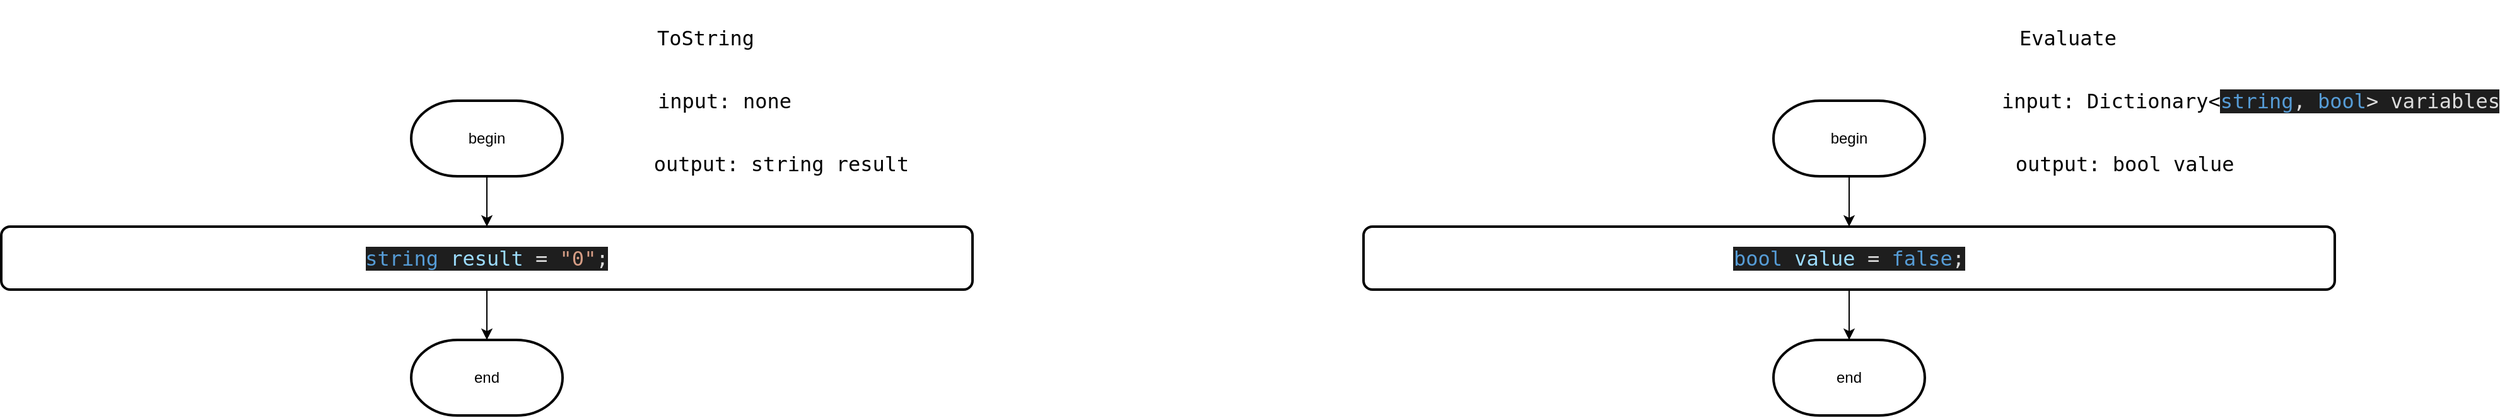 <mxfile version="26.2.10">
  <diagram name="Page-1" id="LW8Bj71417fuvi9IFJKC">
    <mxGraphModel dx="3283" dy="2398" grid="1" gridSize="10" guides="1" tooltips="1" connect="1" arrows="1" fold="1" page="1" pageScale="1" pageWidth="850" pageHeight="1100" math="0" shadow="0">
      <root>
        <mxCell id="0" />
        <mxCell id="1" parent="0" />
        <mxCell id="2b2LdWWxctpQhDpjdOZc-11" value="&lt;pre style=&quot;font-family: &amp;quot;JetBrains Mono&amp;quot;, monospace; font-size: 12pt;&quot;&gt;Evaluate&lt;/pre&gt;" style="text;html=1;align=center;verticalAlign=middle;resizable=0;points=[];autosize=1;strokeColor=none;fillColor=none;" vertex="1" parent="1">
          <mxGeometry x="952.5" y="-250" width="90" height="60" as="geometry" />
        </mxCell>
        <mxCell id="2b2LdWWxctpQhDpjdOZc-12" style="edgeStyle=orthogonalEdgeStyle;rounded=0;orthogonalLoop=1;jettySize=auto;html=1;exitX=0.5;exitY=1;exitDx=0;exitDy=0;exitPerimeter=0;entryX=0.5;entryY=0;entryDx=0;entryDy=0;" edge="1" parent="1" source="2b2LdWWxctpQhDpjdOZc-13" target="2b2LdWWxctpQhDpjdOZc-14">
          <mxGeometry relative="1" as="geometry" />
        </mxCell>
        <mxCell id="2b2LdWWxctpQhDpjdOZc-13" value="begin" style="strokeWidth=2;html=1;shape=mxgraph.flowchart.terminator;whiteSpace=wrap;" vertex="1" parent="1">
          <mxGeometry x="765" y="-170" width="120" height="60" as="geometry" />
        </mxCell>
        <mxCell id="2b2LdWWxctpQhDpjdOZc-14" value="&lt;div style=&quot;background-color: rgb(30, 30, 30); color: rgb(220, 220, 220);&quot;&gt;&lt;pre style=&quot;font-family:&#39;JetBrains Mono&#39;,monospace;font-size:12.0pt;&quot;&gt;&lt;pre style=&quot;font-family:&#39;JetBrains Mono&#39;,monospace;font-size:12.0pt;&quot;&gt;&lt;pre style=&quot;font-family:&#39;JetBrains Mono&#39;,monospace;font-size:12.0pt;&quot;&gt;&lt;pre style=&quot;font-family:&#39;JetBrains Mono&#39;,monospace;font-size:12.0pt;&quot;&gt;&lt;div&gt;&lt;pre style=&quot;font-family:&#39;JetBrains Mono&#39;,monospace;font-size:12.0pt;&quot;&gt;&lt;span style=&quot;color:#569cd6;&quot;&gt;bool &lt;/span&gt;&lt;span style=&quot;color:#9cdcfe;&quot;&gt;value &lt;/span&gt;= &lt;span style=&quot;color:#569cd6;&quot;&gt;false&lt;/span&gt;;&lt;/pre&gt;&lt;/div&gt;&lt;/pre&gt;&lt;/pre&gt;&lt;/pre&gt;&lt;/pre&gt;&lt;/div&gt;" style="rounded=1;whiteSpace=wrap;html=1;absoluteArcSize=1;arcSize=14;strokeWidth=2;" vertex="1" parent="1">
          <mxGeometry x="440" y="-70" width="770" height="50" as="geometry" />
        </mxCell>
        <mxCell id="2b2LdWWxctpQhDpjdOZc-15" value="&lt;pre style=&quot;font-family: &amp;quot;JetBrains Mono&amp;quot;, monospace; font-size: 12pt;&quot;&gt;input: Dictionary&amp;lt;&lt;span style=&quot;font-size: 12pt; background-color: rgb(30, 30, 30); white-space-collapse: collapse; color: rgb(86, 156, 214);&quot;&gt;string&lt;/span&gt;&lt;span style=&quot;font-size: 12pt; background-color: rgb(30, 30, 30); color: rgb(220, 220, 220); white-space-collapse: collapse;&quot;&gt;, &lt;/span&gt;&lt;span style=&quot;font-size: 12pt; background-color: rgb(30, 30, 30); white-space-collapse: collapse; color: rgb(86, 156, 214);&quot;&gt;bool&lt;/span&gt;&lt;span style=&quot;font-size: 12pt; background-color: rgb(30, 30, 30); color: rgb(220, 220, 220); white-space-collapse: collapse;&quot;&gt;&amp;gt; variables&lt;/span&gt;&lt;/pre&gt;" style="text;html=1;align=center;verticalAlign=middle;resizable=0;points=[];autosize=1;strokeColor=none;fillColor=none;" vertex="1" parent="1">
          <mxGeometry x="952.5" y="-200" width="380" height="60" as="geometry" />
        </mxCell>
        <mxCell id="2b2LdWWxctpQhDpjdOZc-16" value="&lt;pre style=&quot;font-family: &amp;quot;JetBrains Mono&amp;quot;, monospace; font-size: 12pt;&quot;&gt;output: bool value&lt;/pre&gt;" style="text;html=1;align=center;verticalAlign=middle;resizable=0;points=[];autosize=1;strokeColor=none;fillColor=none;" vertex="1" parent="1">
          <mxGeometry x="952.5" y="-150" width="180" height="60" as="geometry" />
        </mxCell>
        <mxCell id="2b2LdWWxctpQhDpjdOZc-17" value="end" style="strokeWidth=2;html=1;shape=mxgraph.flowchart.terminator;whiteSpace=wrap;" vertex="1" parent="1">
          <mxGeometry x="765" y="20" width="120" height="60" as="geometry" />
        </mxCell>
        <mxCell id="2b2LdWWxctpQhDpjdOZc-18" style="edgeStyle=orthogonalEdgeStyle;rounded=0;orthogonalLoop=1;jettySize=auto;html=1;exitX=0.5;exitY=1;exitDx=0;exitDy=0;entryX=0.5;entryY=0;entryDx=0;entryDy=0;entryPerimeter=0;" edge="1" parent="1" source="2b2LdWWxctpQhDpjdOZc-14" target="2b2LdWWxctpQhDpjdOZc-17">
          <mxGeometry relative="1" as="geometry" />
        </mxCell>
        <mxCell id="2b2LdWWxctpQhDpjdOZc-19" value="&lt;pre style=&quot;font-family: &amp;quot;JetBrains Mono&amp;quot;, monospace; font-size: 12pt;&quot;&gt;ToString&lt;/pre&gt;" style="text;html=1;align=center;verticalAlign=middle;resizable=0;points=[];autosize=1;strokeColor=none;fillColor=none;" vertex="1" parent="1">
          <mxGeometry x="-127.5" y="-250" width="90" height="60" as="geometry" />
        </mxCell>
        <mxCell id="2b2LdWWxctpQhDpjdOZc-20" style="edgeStyle=orthogonalEdgeStyle;rounded=0;orthogonalLoop=1;jettySize=auto;html=1;exitX=0.5;exitY=1;exitDx=0;exitDy=0;exitPerimeter=0;entryX=0.5;entryY=0;entryDx=0;entryDy=0;" edge="1" parent="1" source="2b2LdWWxctpQhDpjdOZc-21" target="2b2LdWWxctpQhDpjdOZc-22">
          <mxGeometry relative="1" as="geometry" />
        </mxCell>
        <mxCell id="2b2LdWWxctpQhDpjdOZc-21" value="begin" style="strokeWidth=2;html=1;shape=mxgraph.flowchart.terminator;whiteSpace=wrap;" vertex="1" parent="1">
          <mxGeometry x="-315" y="-170" width="120" height="60" as="geometry" />
        </mxCell>
        <mxCell id="2b2LdWWxctpQhDpjdOZc-22" value="&lt;div style=&quot;background-color: rgb(30, 30, 30); color: rgb(220, 220, 220);&quot;&gt;&lt;pre style=&quot;font-family:&#39;JetBrains Mono&#39;,monospace;font-size:12.0pt;&quot;&gt;&lt;pre style=&quot;font-family:&#39;JetBrains Mono&#39;,monospace;font-size:12.0pt;&quot;&gt;&lt;pre style=&quot;font-family:&#39;JetBrains Mono&#39;,monospace;font-size:12.0pt;&quot;&gt;&lt;pre style=&quot;font-family:&#39;JetBrains Mono&#39;,monospace;font-size:12.0pt;&quot;&gt;&lt;pre style=&quot;font-family:&#39;JetBrains Mono&#39;,monospace;font-size:12.0pt;&quot;&gt;&lt;div&gt;&lt;pre style=&quot;font-family:&#39;JetBrains Mono&#39;,monospace;font-size:12.0pt;&quot;&gt;&lt;span style=&quot;color:#569cd6;&quot;&gt;string &lt;/span&gt;&lt;span style=&quot;color:#9cdcfe;&quot;&gt;result &lt;/span&gt;= &lt;span style=&quot;color:#d69d85;&quot;&gt;&quot;0&quot;&lt;/span&gt;;&lt;/pre&gt;&lt;/div&gt;&lt;/pre&gt;&lt;/pre&gt;&lt;/pre&gt;&lt;/pre&gt;&lt;/pre&gt;&lt;/div&gt;" style="rounded=1;whiteSpace=wrap;html=1;absoluteArcSize=1;arcSize=14;strokeWidth=2;" vertex="1" parent="1">
          <mxGeometry x="-640" y="-70" width="770" height="50" as="geometry" />
        </mxCell>
        <mxCell id="2b2LdWWxctpQhDpjdOZc-23" value="&lt;pre style=&quot;font-family: &amp;quot;JetBrains Mono&amp;quot;, monospace; font-size: 12pt;&quot;&gt;input: none&lt;/pre&gt;" style="text;html=1;align=center;verticalAlign=middle;resizable=0;points=[];autosize=1;strokeColor=none;fillColor=none;" vertex="1" parent="1">
          <mxGeometry x="-127.5" y="-200" width="120" height="60" as="geometry" />
        </mxCell>
        <mxCell id="2b2LdWWxctpQhDpjdOZc-24" value="&lt;pre style=&quot;font-family: &amp;quot;JetBrains Mono&amp;quot;, monospace; font-size: 12pt;&quot;&gt;output: string result&lt;/pre&gt;" style="text;html=1;align=center;verticalAlign=middle;resizable=0;points=[];autosize=1;strokeColor=none;fillColor=none;" vertex="1" parent="1">
          <mxGeometry x="-127.5" y="-150" width="210" height="60" as="geometry" />
        </mxCell>
        <mxCell id="2b2LdWWxctpQhDpjdOZc-25" value="end" style="strokeWidth=2;html=1;shape=mxgraph.flowchart.terminator;whiteSpace=wrap;" vertex="1" parent="1">
          <mxGeometry x="-315" y="20" width="120" height="60" as="geometry" />
        </mxCell>
        <mxCell id="2b2LdWWxctpQhDpjdOZc-26" style="edgeStyle=orthogonalEdgeStyle;rounded=0;orthogonalLoop=1;jettySize=auto;html=1;exitX=0.5;exitY=1;exitDx=0;exitDy=0;entryX=0.5;entryY=0;entryDx=0;entryDy=0;entryPerimeter=0;" edge="1" parent="1" source="2b2LdWWxctpQhDpjdOZc-22" target="2b2LdWWxctpQhDpjdOZc-25">
          <mxGeometry relative="1" as="geometry" />
        </mxCell>
      </root>
    </mxGraphModel>
  </diagram>
</mxfile>
